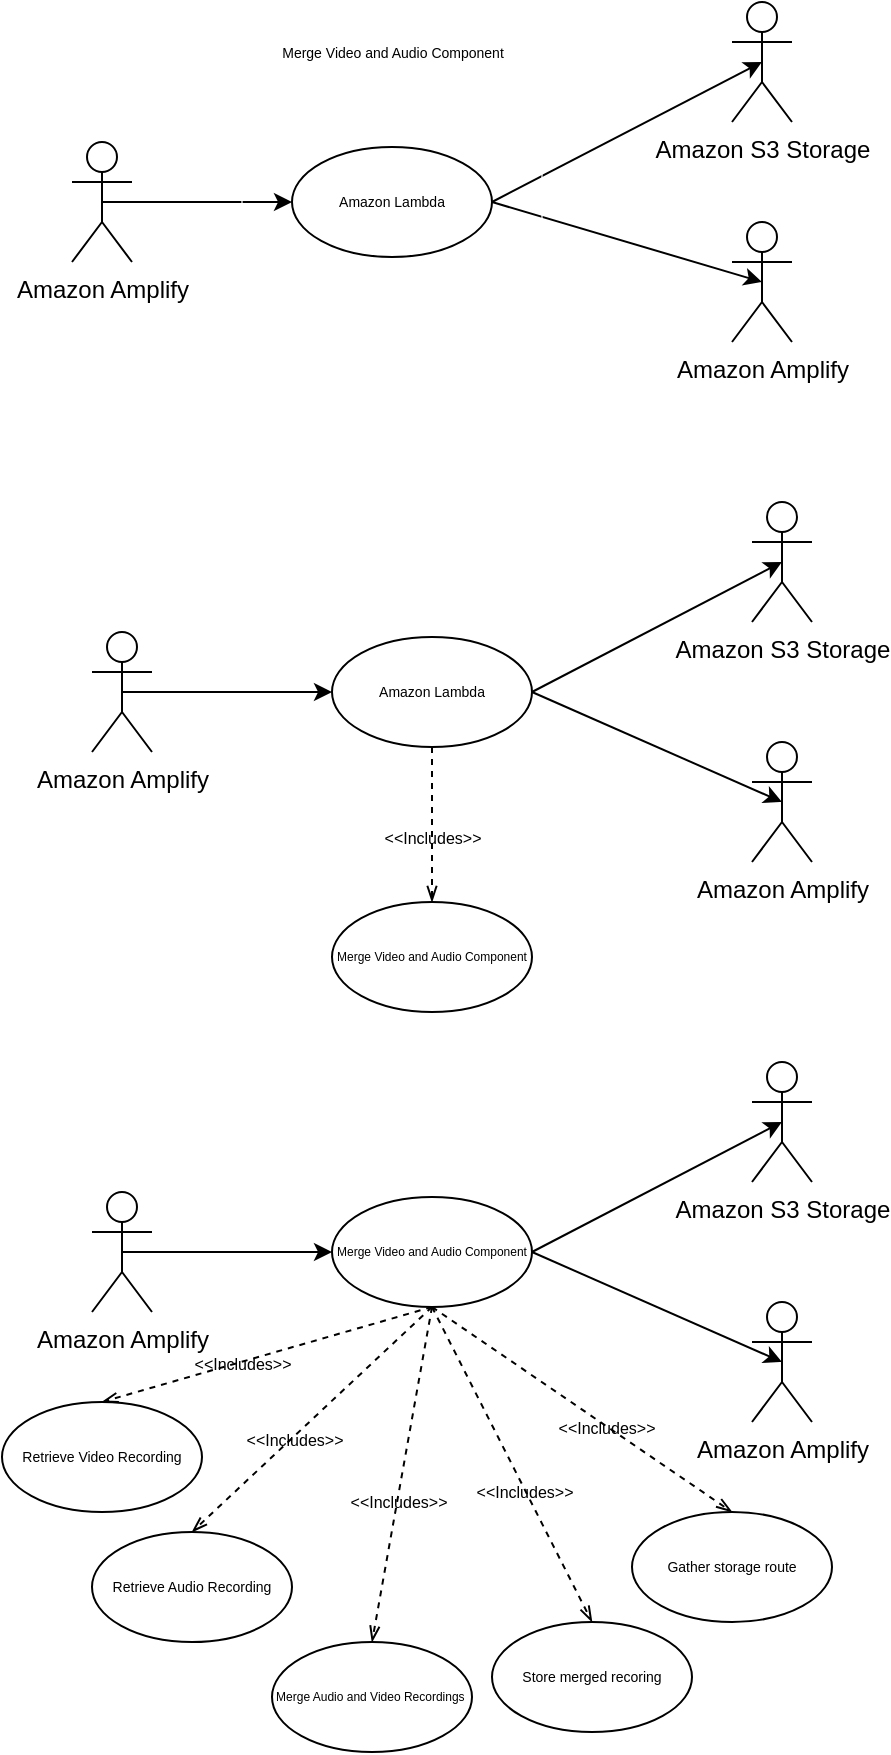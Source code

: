 <mxfile>
    <diagram id="YsBjg5qG5A0AT4yXsbUc" name="Page-1">
        <mxGraphModel dx="531" dy="470" grid="1" gridSize="10" guides="1" tooltips="1" connect="1" arrows="1" fold="1" page="1" pageScale="1" pageWidth="850" pageHeight="1100" math="0" shadow="0">
            <root>
                <mxCell id="0"/>
                <mxCell id="1" parent="0"/>
                <mxCell id="15" style="edgeStyle=none;html=1;exitX=0.5;exitY=0.5;exitDx=0;exitDy=0;exitPerimeter=0;entryX=0;entryY=0.5;entryDx=0;entryDy=0;fontSize=7;" edge="1" parent="1" source="16" target="21">
                    <mxGeometry relative="1" as="geometry"/>
                </mxCell>
                <mxCell id="16" value="Amazon Amplify" style="shape=umlActor;verticalLabelPosition=bottom;verticalAlign=top;html=1;fillColor=none;" vertex="1" parent="1">
                    <mxGeometry x="50" y="345" width="30" height="60" as="geometry"/>
                </mxCell>
                <mxCell id="17" style="edgeStyle=none;html=1;exitX=1;exitY=0.5;exitDx=0;exitDy=0;entryX=0.5;entryY=0.5;entryDx=0;entryDy=0;entryPerimeter=0;fontSize=7;" edge="1" parent="1" source="21" target="23">
                    <mxGeometry relative="1" as="geometry"/>
                </mxCell>
                <mxCell id="18" style="edgeStyle=none;html=1;exitX=1;exitY=0.5;exitDx=0;exitDy=0;entryX=0.5;entryY=0.5;entryDx=0;entryDy=0;entryPerimeter=0;fontSize=7;" edge="1" parent="1" source="21" target="22">
                    <mxGeometry relative="1" as="geometry"/>
                </mxCell>
                <mxCell id="21" value="Amazon Lambda" style="ellipse;fontSize=7;fillColor=none;" vertex="1" parent="1">
                    <mxGeometry x="170" y="347.5" width="100" height="55" as="geometry"/>
                </mxCell>
                <mxCell id="22" value="Amazon S3 Storage&lt;br&gt;" style="shape=umlActor;verticalLabelPosition=bottom;verticalAlign=top;html=1;fillColor=none;" vertex="1" parent="1">
                    <mxGeometry x="380" y="280" width="30" height="60" as="geometry"/>
                </mxCell>
                <mxCell id="23" value="Amazon Amplify" style="shape=umlActor;verticalLabelPosition=bottom;verticalAlign=top;html=1;fillColor=none;" vertex="1" parent="1">
                    <mxGeometry x="380" y="400" width="30" height="60" as="geometry"/>
                </mxCell>
                <mxCell id="25" value="Merge Video and Audio Component" style="ellipse;fontSize=6;fillColor=none;" vertex="1" parent="1">
                    <mxGeometry x="170" y="480" width="100" height="55" as="geometry"/>
                </mxCell>
                <mxCell id="26" style="edgeStyle=none;html=1;exitX=0.5;exitY=1;exitDx=0;exitDy=0;entryX=0.5;entryY=0;entryDx=0;entryDy=0;dashed=1;endArrow=openThin;endFill=0;" edge="1" parent="1" source="21" target="25">
                    <mxGeometry relative="1" as="geometry">
                        <mxPoint x="247.325" y="419.995" as="sourcePoint"/>
                        <mxPoint x="192.68" y="475.55" as="targetPoint"/>
                    </mxGeometry>
                </mxCell>
                <mxCell id="27" value="&lt;font style=&quot;font-size: 8px&quot;&gt;&amp;lt;&amp;lt;Includes&amp;gt;&amp;gt;&lt;/font&gt;" style="edgeLabel;html=1;align=center;verticalAlign=middle;resizable=0;points=[];labelBackgroundColor=none;" vertex="1" connectable="0" parent="26">
                    <mxGeometry x="0.154" relative="1" as="geometry">
                        <mxPoint as="offset"/>
                    </mxGeometry>
                </mxCell>
                <mxCell id="31" style="edgeStyle=none;html=1;exitX=0.5;exitY=0.5;exitDx=0;exitDy=0;exitPerimeter=0;entryX=0;entryY=0.5;entryDx=0;entryDy=0;fontSize=7;" edge="1" parent="1" source="32" target="35">
                    <mxGeometry relative="1" as="geometry"/>
                </mxCell>
                <mxCell id="32" value="Amazon Amplify" style="shape=umlActor;verticalLabelPosition=bottom;verticalAlign=top;html=1;fillColor=none;" vertex="1" parent="1">
                    <mxGeometry x="40" y="100" width="30" height="60" as="geometry"/>
                </mxCell>
                <mxCell id="33" style="edgeStyle=none;html=1;exitX=1;exitY=0.5;exitDx=0;exitDy=0;entryX=0.5;entryY=0.5;entryDx=0;entryDy=0;entryPerimeter=0;fontSize=7;" edge="1" parent="1" source="35" target="36">
                    <mxGeometry relative="1" as="geometry"/>
                </mxCell>
                <mxCell id="34" style="edgeStyle=none;html=1;exitX=1;exitY=0.5;exitDx=0;exitDy=0;entryX=0.5;entryY=0.5;entryDx=0;entryDy=0;entryPerimeter=0;fontSize=7;" edge="1" parent="1" source="35" target="37">
                    <mxGeometry relative="1" as="geometry"/>
                </mxCell>
                <mxCell id="35" value="Amazon Lambda" style="ellipse;fontSize=7;fillColor=none;" vertex="1" parent="1">
                    <mxGeometry x="150" y="102.5" width="100" height="55" as="geometry"/>
                </mxCell>
                <mxCell id="36" value="Amazon S3 Storage&lt;br&gt;" style="shape=umlActor;verticalLabelPosition=bottom;verticalAlign=top;html=1;fillColor=none;" vertex="1" parent="1">
                    <mxGeometry x="370" y="30" width="30" height="60" as="geometry"/>
                </mxCell>
                <mxCell id="37" value="Amazon Amplify" style="shape=umlActor;verticalLabelPosition=bottom;verticalAlign=top;html=1;fillColor=none;" vertex="1" parent="1">
                    <mxGeometry x="370" y="140" width="30" height="60" as="geometry"/>
                </mxCell>
                <mxCell id="38" value="Merge Video and Audio Component" style="html=1;align=center;verticalAlign=top;rounded=1;absoluteArcSize=1;arcSize=10;dashed=0;fontSize=7;glass=0;opacity=60;strokeColor=#FFFFFF;fillColor=none;" vertex="1" parent="1">
                    <mxGeometry x="125" y="45" width="150" height="170" as="geometry"/>
                </mxCell>
                <mxCell id="39" style="edgeStyle=none;html=1;exitX=0.5;exitY=0.5;exitDx=0;exitDy=0;exitPerimeter=0;entryX=0;entryY=0.5;entryDx=0;entryDy=0;fontSize=7;" edge="1" parent="1" source="40" target="43">
                    <mxGeometry relative="1" as="geometry"/>
                </mxCell>
                <mxCell id="40" value="Amazon Amplify" style="shape=umlActor;verticalLabelPosition=bottom;verticalAlign=top;html=1;fillColor=none;" vertex="1" parent="1">
                    <mxGeometry x="50" y="625" width="30" height="60" as="geometry"/>
                </mxCell>
                <mxCell id="41" style="edgeStyle=none;html=1;exitX=1;exitY=0.5;exitDx=0;exitDy=0;entryX=0.5;entryY=0.5;entryDx=0;entryDy=0;entryPerimeter=0;fontSize=7;" edge="1" parent="1" source="43" target="45">
                    <mxGeometry relative="1" as="geometry"/>
                </mxCell>
                <mxCell id="42" style="edgeStyle=none;html=1;exitX=1;exitY=0.5;exitDx=0;exitDy=0;entryX=0.5;entryY=0.5;entryDx=0;entryDy=0;entryPerimeter=0;fontSize=7;" edge="1" parent="1" source="43" target="44">
                    <mxGeometry relative="1" as="geometry"/>
                </mxCell>
                <mxCell id="43" value="Merge Video and Audio Component" style="ellipse;fontSize=6;fillColor=none;" vertex="1" parent="1">
                    <mxGeometry x="170" y="627.5" width="100" height="55" as="geometry"/>
                </mxCell>
                <mxCell id="44" value="Amazon S3 Storage&lt;br&gt;" style="shape=umlActor;verticalLabelPosition=bottom;verticalAlign=top;html=1;fillColor=none;" vertex="1" parent="1">
                    <mxGeometry x="380" y="560" width="30" height="60" as="geometry"/>
                </mxCell>
                <mxCell id="45" value="Amazon Amplify" style="shape=umlActor;verticalLabelPosition=bottom;verticalAlign=top;html=1;fillColor=none;" vertex="1" parent="1">
                    <mxGeometry x="380" y="680" width="30" height="60" as="geometry"/>
                </mxCell>
                <mxCell id="46" value="Retrieve Video Recording" style="ellipse;fontSize=7;fillColor=none;" vertex="1" parent="1">
                    <mxGeometry x="5" y="730" width="100" height="55" as="geometry"/>
                </mxCell>
                <mxCell id="47" style="edgeStyle=none;html=1;exitX=0.5;exitY=1;exitDx=0;exitDy=0;entryX=0.5;entryY=0;entryDx=0;entryDy=0;dashed=1;endArrow=openThin;endFill=0;" edge="1" parent="1" source="43" target="46">
                    <mxGeometry relative="1" as="geometry">
                        <mxPoint x="247.325" y="699.995" as="sourcePoint"/>
                        <mxPoint x="192.68" y="755.55" as="targetPoint"/>
                    </mxGeometry>
                </mxCell>
                <mxCell id="48" value="&lt;font style=&quot;font-size: 8px&quot;&gt;&amp;lt;&amp;lt;Includes&amp;gt;&amp;gt;&lt;/font&gt;" style="edgeLabel;html=1;align=center;verticalAlign=middle;resizable=0;points=[];labelBackgroundColor=none;" vertex="1" connectable="0" parent="47">
                    <mxGeometry x="0.154" relative="1" as="geometry">
                        <mxPoint as="offset"/>
                    </mxGeometry>
                </mxCell>
                <mxCell id="50" value="Retrieve Audio Recording" style="ellipse;fontSize=7;fillColor=none;" vertex="1" parent="1">
                    <mxGeometry x="50" y="795" width="100" height="55" as="geometry"/>
                </mxCell>
                <mxCell id="51" style="edgeStyle=none;html=1;entryX=0.5;entryY=0;entryDx=0;entryDy=0;dashed=1;endArrow=openThin;endFill=0;exitX=0.5;exitY=1;exitDx=0;exitDy=0;" edge="1" parent="1" target="50" source="43">
                    <mxGeometry relative="1" as="geometry">
                        <mxPoint x="220" y="690" as="sourcePoint"/>
                        <mxPoint x="297.68" y="773.05" as="targetPoint"/>
                    </mxGeometry>
                </mxCell>
                <mxCell id="52" value="&lt;font style=&quot;font-size: 8px&quot;&gt;&amp;lt;&amp;lt;Includes&amp;gt;&amp;gt;&lt;/font&gt;" style="edgeLabel;html=1;align=center;verticalAlign=middle;resizable=0;points=[];labelBackgroundColor=none;" vertex="1" connectable="0" parent="51">
                    <mxGeometry x="0.154" relative="1" as="geometry">
                        <mxPoint as="offset"/>
                    </mxGeometry>
                </mxCell>
                <mxCell id="53" value="Merge Audio and Video Recordings " style="ellipse;fontSize=6;fillColor=none;" vertex="1" parent="1">
                    <mxGeometry x="140" y="850" width="100" height="55" as="geometry"/>
                </mxCell>
                <mxCell id="54" style="edgeStyle=none;html=1;exitX=0.5;exitY=1;exitDx=0;exitDy=0;entryX=0.5;entryY=0;entryDx=0;entryDy=0;dashed=1;endArrow=openThin;endFill=0;" edge="1" parent="1" target="53" source="43">
                    <mxGeometry relative="1" as="geometry">
                        <mxPoint x="240" y="678.75" as="sourcePoint"/>
                        <mxPoint x="257.68" y="756.8" as="targetPoint"/>
                    </mxGeometry>
                </mxCell>
                <mxCell id="55" value="&lt;font style=&quot;font-size: 8px&quot;&gt;&amp;lt;&amp;lt;Includes&amp;gt;&amp;gt;&lt;/font&gt;" style="edgeLabel;html=1;align=center;verticalAlign=middle;resizable=0;points=[];labelBackgroundColor=none;" vertex="1" connectable="0" parent="54">
                    <mxGeometry x="0.154" relative="1" as="geometry">
                        <mxPoint as="offset"/>
                    </mxGeometry>
                </mxCell>
                <mxCell id="56" value="Store merged recoring" style="ellipse;fontSize=7;fillColor=none;" vertex="1" parent="1">
                    <mxGeometry x="250" y="840" width="100" height="55" as="geometry"/>
                </mxCell>
                <mxCell id="57" style="edgeStyle=none;html=1;exitX=0.5;exitY=1;exitDx=0;exitDy=0;entryX=0.5;entryY=0;entryDx=0;entryDy=0;dashed=1;endArrow=openThin;endFill=0;" edge="1" parent="1" target="56" source="43">
                    <mxGeometry relative="1" as="geometry">
                        <mxPoint x="250" y="712.5" as="sourcePoint"/>
                        <mxPoint x="222.68" y="785.55" as="targetPoint"/>
                    </mxGeometry>
                </mxCell>
                <mxCell id="58" value="&lt;font style=&quot;font-size: 8px&quot;&gt;&amp;lt;&amp;lt;Includes&amp;gt;&amp;gt;&lt;/font&gt;" style="edgeLabel;html=1;align=center;verticalAlign=middle;resizable=0;points=[];labelBackgroundColor=none;" vertex="1" connectable="0" parent="57">
                    <mxGeometry x="0.154" relative="1" as="geometry">
                        <mxPoint as="offset"/>
                    </mxGeometry>
                </mxCell>
                <mxCell id="59" value="Gather storage route" style="ellipse;fontSize=7;fillColor=none;" vertex="1" parent="1">
                    <mxGeometry x="320" y="785" width="100" height="55" as="geometry"/>
                </mxCell>
                <mxCell id="60" style="edgeStyle=none;html=1;exitX=0.5;exitY=1;exitDx=0;exitDy=0;entryX=0.5;entryY=0;entryDx=0;entryDy=0;dashed=1;endArrow=openThin;endFill=0;" edge="1" parent="1" target="59" source="43">
                    <mxGeometry relative="1" as="geometry">
                        <mxPoint x="405" y="697.5" as="sourcePoint"/>
                        <mxPoint x="377.68" y="770.55" as="targetPoint"/>
                    </mxGeometry>
                </mxCell>
                <mxCell id="61" value="&lt;font style=&quot;font-size: 8px&quot;&gt;&amp;lt;&amp;lt;Includes&amp;gt;&amp;gt;&lt;/font&gt;" style="edgeLabel;html=1;align=center;verticalAlign=middle;resizable=0;points=[];labelBackgroundColor=none;" vertex="1" connectable="0" parent="60">
                    <mxGeometry x="0.154" relative="1" as="geometry">
                        <mxPoint as="offset"/>
                    </mxGeometry>
                </mxCell>
            </root>
        </mxGraphModel>
    </diagram>
</mxfile>
